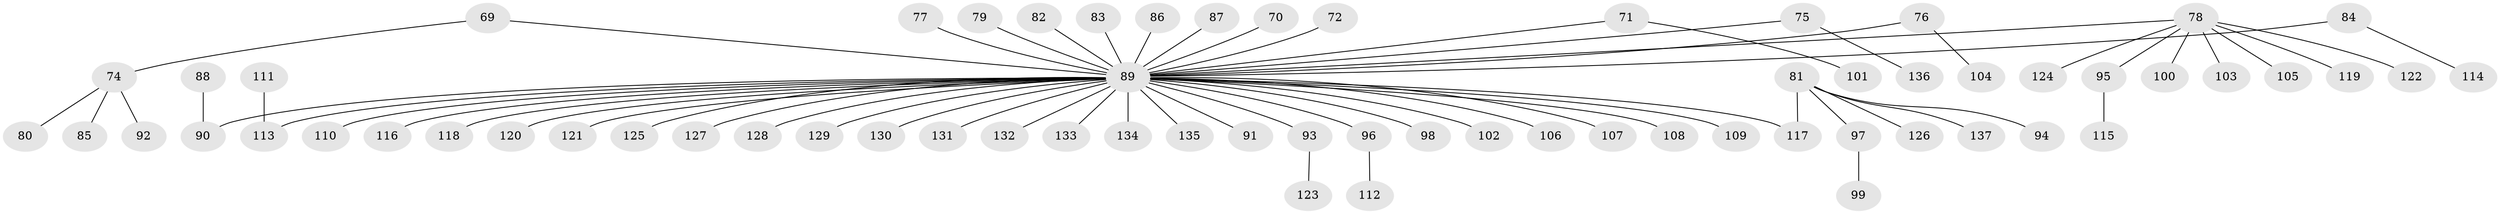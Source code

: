 // original degree distribution, {6: 0.029197080291970802, 3: 0.13138686131386862, 2: 0.22627737226277372, 5: 0.021897810218978103, 4: 0.058394160583941604, 7: 0.014598540145985401, 1: 0.5182481751824818}
// Generated by graph-tools (version 1.1) at 2025/53/03/09/25 04:53:59]
// undirected, 68 vertices, 67 edges
graph export_dot {
graph [start="1"]
  node [color=gray90,style=filled];
  69;
  70;
  71;
  72;
  74;
  75;
  76;
  77;
  78 [super="+20+33+41+39+42"];
  79;
  80;
  81 [super="+44"];
  82;
  83;
  84;
  85;
  86;
  87;
  88 [super="+67"];
  89 [super="+50+55+49+24+29+30+46+51+57+54+73+61+58+59+62+68+66+64"];
  90 [super="+65"];
  91;
  92;
  93;
  94;
  95;
  96 [super="+56"];
  97;
  98;
  99;
  100 [super="+63"];
  101;
  102;
  103;
  104;
  105 [super="+48"];
  106;
  107;
  108;
  109;
  110;
  111;
  112;
  113 [super="+36"];
  114;
  115;
  116;
  117 [super="+43"];
  118;
  119;
  120;
  121;
  122;
  123;
  124;
  125;
  126;
  127;
  128;
  129;
  130;
  131;
  132;
  133;
  134;
  135;
  136;
  137;
  69 -- 74;
  69 -- 89;
  70 -- 89;
  71 -- 101;
  71 -- 89;
  72 -- 89;
  74 -- 80;
  74 -- 85;
  74 -- 92;
  75 -- 136;
  75 -- 89;
  76 -- 104;
  76 -- 89;
  77 -- 89;
  78 -- 119;
  78 -- 103;
  78 -- 89;
  78 -- 95;
  78 -- 122;
  78 -- 124;
  78 -- 105;
  78 -- 100;
  79 -- 89;
  81 -- 126;
  81 -- 137;
  81 -- 94;
  81 -- 97;
  81 -- 117;
  82 -- 89;
  83 -- 89;
  84 -- 114;
  84 -- 89;
  86 -- 89;
  87 -- 89;
  88 -- 90;
  89 -- 93;
  89 -- 129;
  89 -- 132;
  89 -- 91;
  89 -- 106;
  89 -- 107;
  89 -- 109;
  89 -- 113;
  89 -- 125;
  89 -- 98;
  89 -- 117;
  89 -- 102;
  89 -- 96;
  89 -- 130;
  89 -- 131;
  89 -- 108;
  89 -- 110;
  89 -- 118;
  89 -- 127;
  89 -- 134;
  89 -- 128;
  89 -- 121;
  89 -- 133;
  89 -- 135;
  89 -- 120;
  89 -- 90;
  89 -- 116;
  93 -- 123;
  95 -- 115;
  96 -- 112;
  97 -- 99;
  111 -- 113;
}
